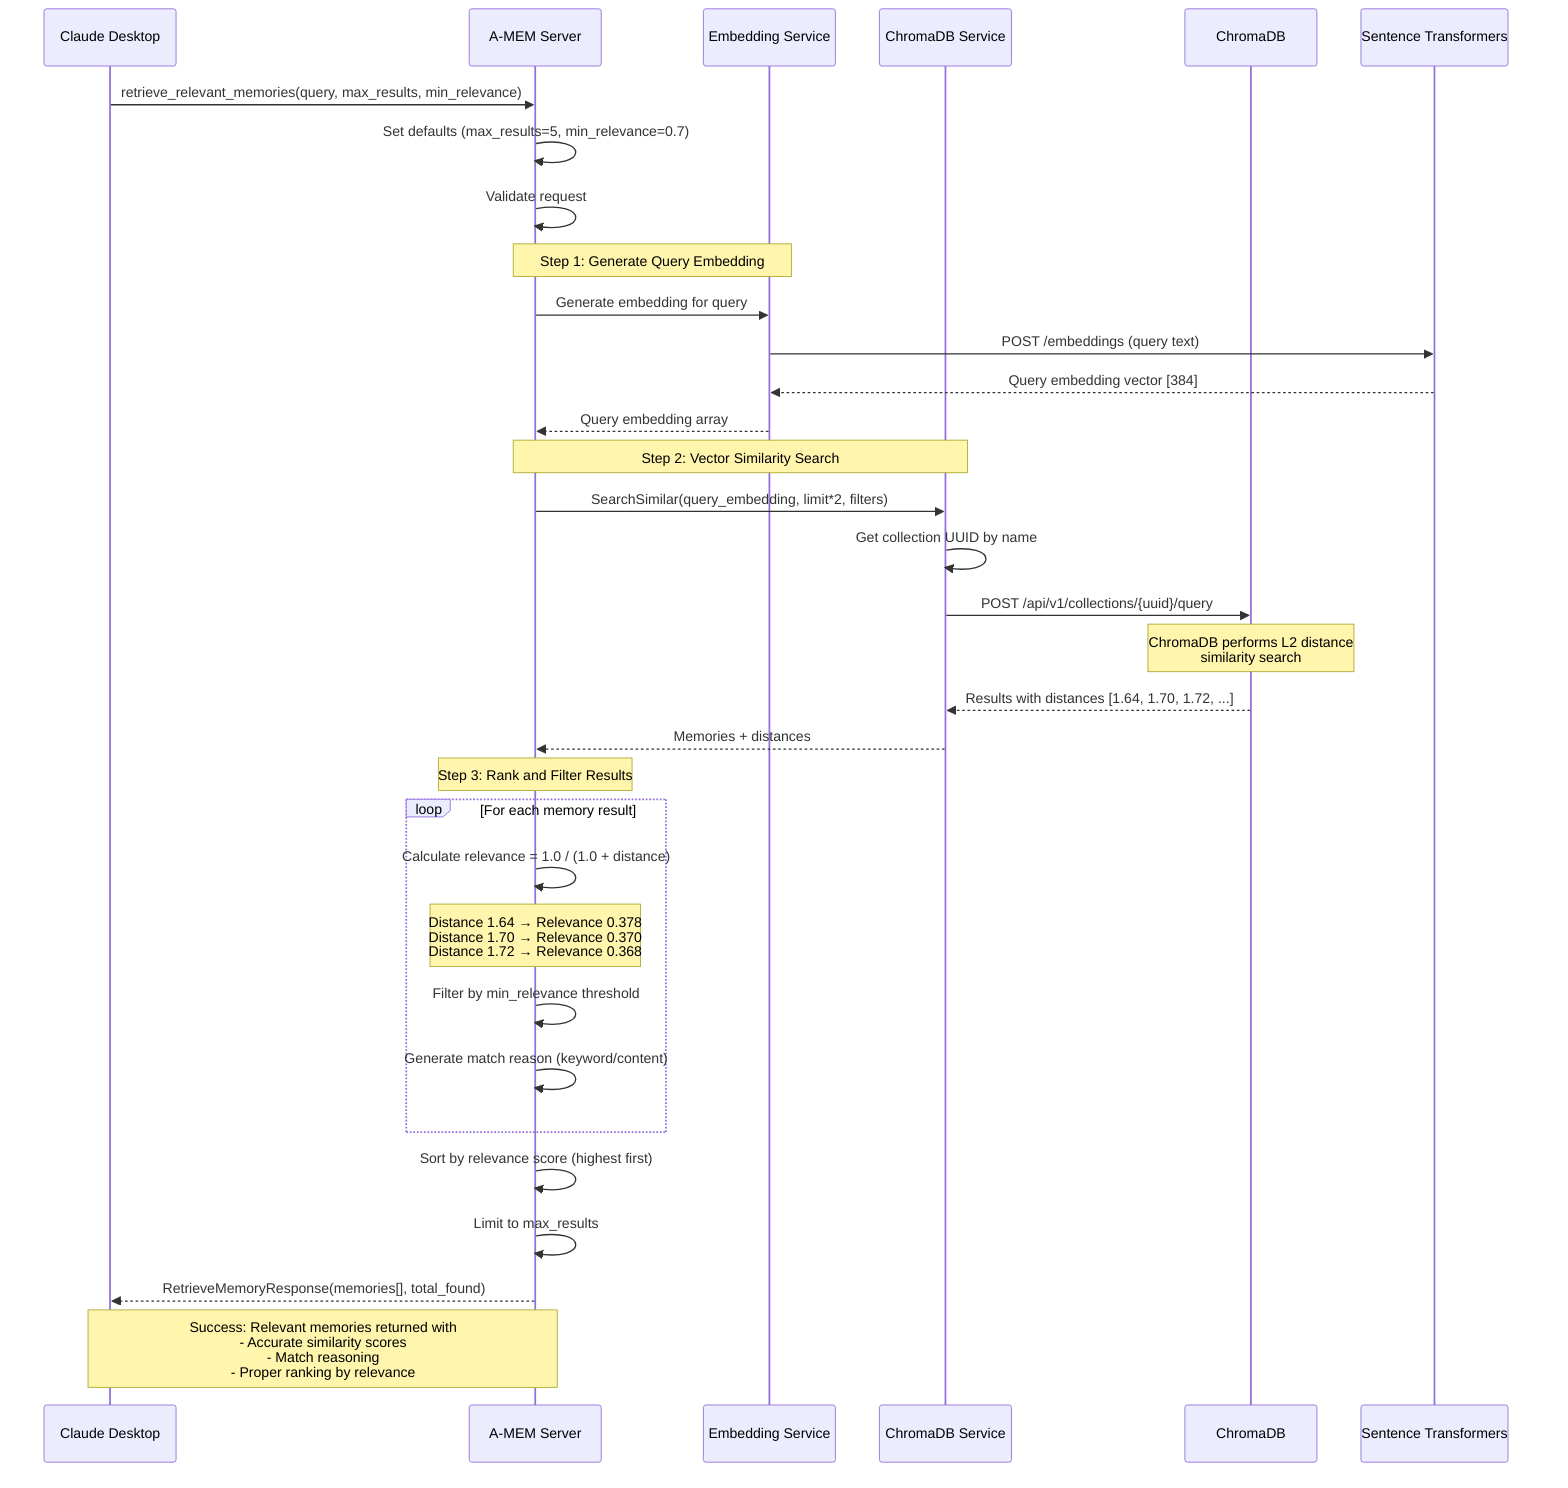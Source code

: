 sequenceDiagram
    participant C as Claude Desktop
    participant A as A-MEM Server
    participant E as Embedding Service
    participant Ch as ChromaDB Service
    participant DB as ChromaDB
    participant ST as Sentence Transformers

    C->>A: retrieve_relevant_memories(query, max_results, min_relevance)
    A->>A: Set defaults (max_results=5, min_relevance=0.7)
    A->>A: Validate request
    
    Note over A,E: Step 1: Generate Query Embedding
    A->>E: Generate embedding for query
    E->>ST: POST /embeddings (query text)
    ST-->>E: Query embedding vector [384]
    E-->>A: Query embedding array
    
    Note over A,Ch: Step 2: Vector Similarity Search
    A->>Ch: SearchSimilar(query_embedding, limit*2, filters)
    Ch->>Ch: Get collection UUID by name
    Ch->>DB: POST /api/v1/collections/{uuid}/query
    Note over DB: ChromaDB performs L2 distance<br/>similarity search
    DB-->>Ch: Results with distances [1.64, 1.70, 1.72, ...]
    Ch-->>A: Memories + distances
    
    Note over A: Step 3: Rank and Filter Results
    loop For each memory result
        A->>A: Calculate relevance = 1.0 / (1.0 + distance)
        Note over A: Distance 1.64 → Relevance 0.378<br/>Distance 1.70 → Relevance 0.370<br/>Distance 1.72 → Relevance 0.368
        A->>A: Filter by min_relevance threshold
        A->>A: Generate match reason (keyword/content)
    end
    
    A->>A: Sort by relevance score (highest first)
    A->>A: Limit to max_results
    
    A-->>C: RetrieveMemoryResponse(memories[], total_found)
    
    Note over A,C: Success: Relevant memories returned with<br/>- Accurate similarity scores<br/>- Match reasoning<br/>- Proper ranking by relevance
